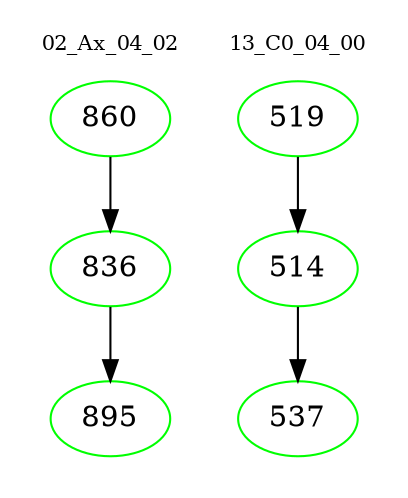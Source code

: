 digraph{
subgraph cluster_0 {
color = white
label = "02_Ax_04_02";
fontsize=10;
T0_860 [label="860", color="green"]
T0_860 -> T0_836 [color="black"]
T0_836 [label="836", color="green"]
T0_836 -> T0_895 [color="black"]
T0_895 [label="895", color="green"]
}
subgraph cluster_1 {
color = white
label = "13_C0_04_00";
fontsize=10;
T1_519 [label="519", color="green"]
T1_519 -> T1_514 [color="black"]
T1_514 [label="514", color="green"]
T1_514 -> T1_537 [color="black"]
T1_537 [label="537", color="green"]
}
}
